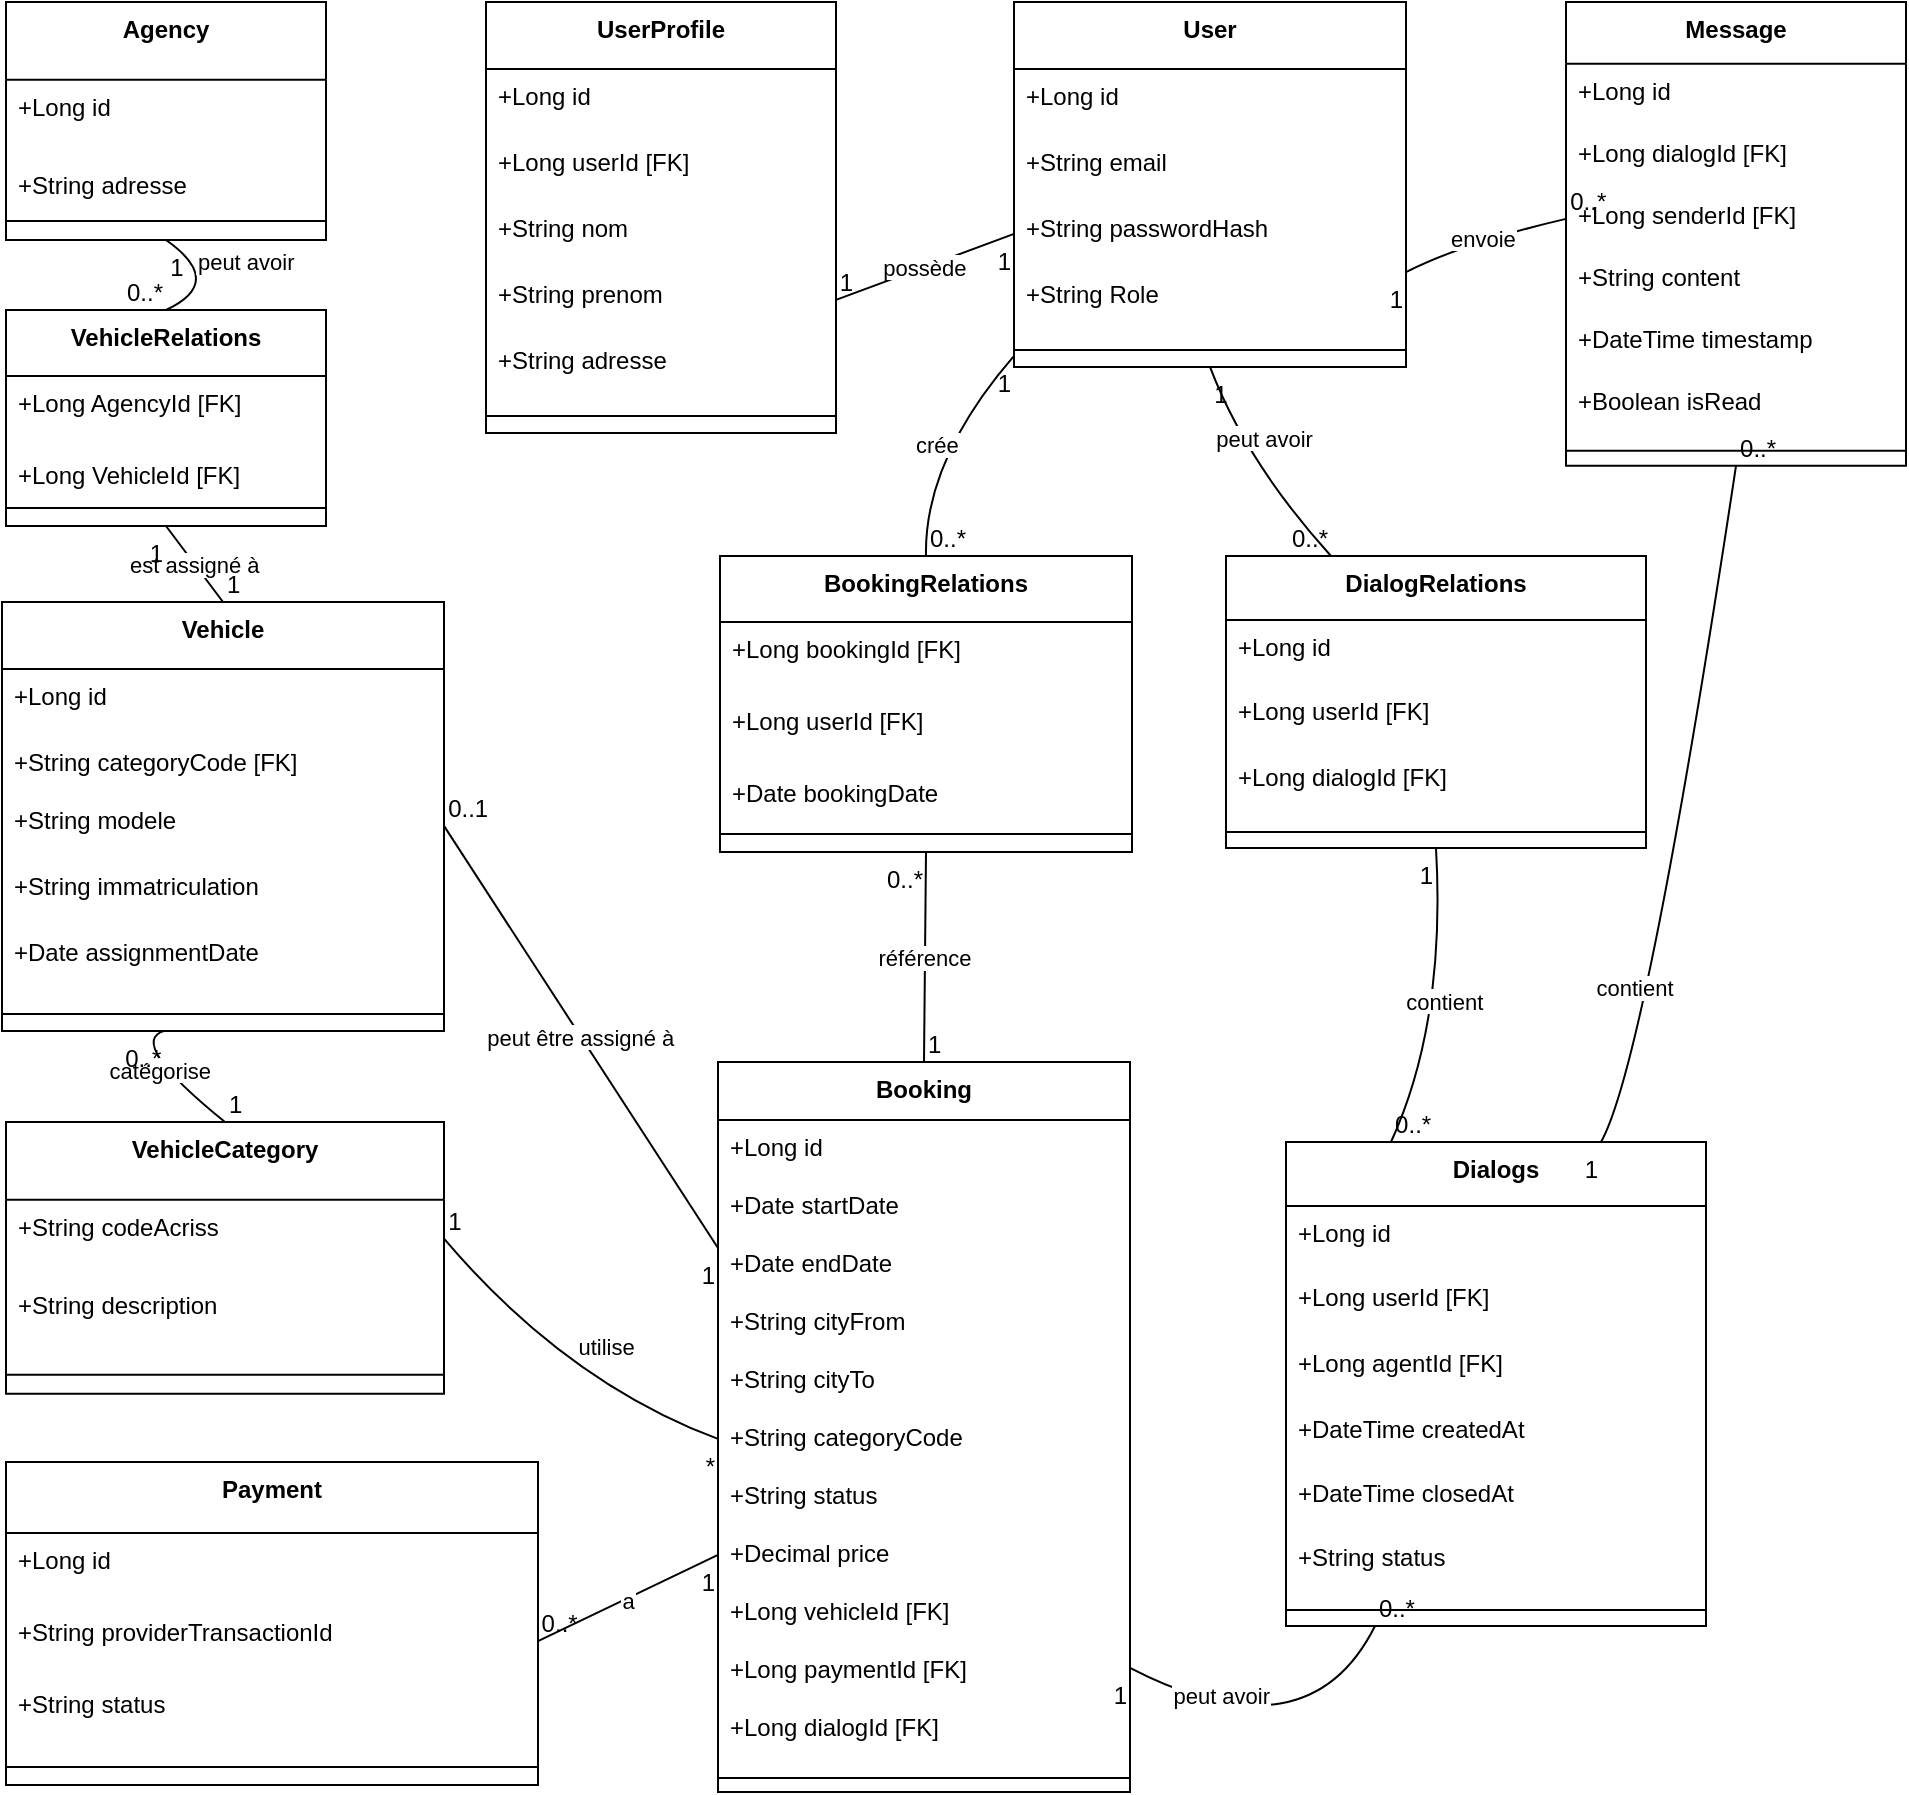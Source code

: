 <mxfile version="26.2.12">
  <diagram id="prtHgNgQTEPvFCAcTncT" name="Page-1">
    <mxGraphModel dx="1428" dy="751" grid="1" gridSize="10" guides="1" tooltips="1" connect="1" arrows="1" fold="1" page="1" pageScale="1" pageWidth="827" pageHeight="1169" math="0" shadow="0">
      <root>
        <mxCell id="0" />
        <mxCell id="1" parent="0" />
        <mxCell id="b90FnoP1tmOOqysz76iQ-214" value="Agency" style="swimlane;fontStyle=1;align=center;verticalAlign=top;childLayout=stackLayout;horizontal=1;startSize=38.857;horizontalStack=0;resizeParent=1;resizeParentMax=0;resizeLast=0;collapsible=0;marginBottom=0;" vertex="1" parent="1">
          <mxGeometry x="80" y="140" width="160" height="118.997" as="geometry" />
        </mxCell>
        <mxCell id="b90FnoP1tmOOqysz76iQ-215" value="+Long id" style="text;strokeColor=none;fillColor=none;align=left;verticalAlign=top;spacingLeft=4;spacingRight=4;overflow=hidden;rotatable=0;points=[[0,0.5],[1,0.5]];portConstraint=eastwest;" vertex="1" parent="b90FnoP1tmOOqysz76iQ-214">
          <mxGeometry y="38.857" width="160" height="39" as="geometry" />
        </mxCell>
        <mxCell id="b90FnoP1tmOOqysz76iQ-216" value="+String adresse" style="text;strokeColor=none;fillColor=none;align=left;verticalAlign=top;spacingLeft=4;spacingRight=4;overflow=hidden;rotatable=0;points=[[0,0.5],[1,0.5]];portConstraint=eastwest;" vertex="1" parent="b90FnoP1tmOOqysz76iQ-214">
          <mxGeometry y="77.857" width="160" height="22.14" as="geometry" />
        </mxCell>
        <mxCell id="b90FnoP1tmOOqysz76iQ-217" style="line;strokeWidth=1;fillColor=none;align=left;verticalAlign=middle;spacingTop=-1;spacingLeft=3;spacingRight=3;rotatable=0;labelPosition=right;points=[];portConstraint=eastwest;strokeColor=inherit;" vertex="1" parent="b90FnoP1tmOOqysz76iQ-214">
          <mxGeometry y="99.997" width="160" height="19" as="geometry" />
        </mxCell>
        <mxCell id="b90FnoP1tmOOqysz76iQ-218" value="Vehicle" style="swimlane;fontStyle=1;align=center;verticalAlign=top;childLayout=stackLayout;horizontal=1;startSize=33.455;horizontalStack=0;resizeParent=1;resizeParentMax=0;resizeLast=0;collapsible=0;marginBottom=0;" vertex="1" parent="1">
          <mxGeometry x="78" y="440.0" width="221" height="214.455" as="geometry" />
        </mxCell>
        <mxCell id="b90FnoP1tmOOqysz76iQ-219" value="+Long id" style="text;strokeColor=none;fillColor=none;align=left;verticalAlign=top;spacingLeft=4;spacingRight=4;overflow=hidden;rotatable=0;points=[[0,0.5],[1,0.5]];portConstraint=eastwest;" vertex="1" parent="b90FnoP1tmOOqysz76iQ-218">
          <mxGeometry y="33.455" width="221" height="33" as="geometry" />
        </mxCell>
        <mxCell id="b90FnoP1tmOOqysz76iQ-329" value="+String categoryCode [FK]" style="text;strokeColor=none;fillColor=none;align=left;verticalAlign=top;spacingLeft=4;spacingRight=4;overflow=hidden;rotatable=0;points=[[0,0.5],[1,0.5]];portConstraint=eastwest;" vertex="1" parent="b90FnoP1tmOOqysz76iQ-218">
          <mxGeometry y="66.455" width="221" height="29" as="geometry" />
        </mxCell>
        <mxCell id="b90FnoP1tmOOqysz76iQ-221" value="+String modele" style="text;strokeColor=none;fillColor=none;align=left;verticalAlign=top;spacingLeft=4;spacingRight=4;overflow=hidden;rotatable=0;points=[[0,0.5],[1,0.5]];portConstraint=eastwest;" vertex="1" parent="b90FnoP1tmOOqysz76iQ-218">
          <mxGeometry y="95.455" width="221" height="33" as="geometry" />
        </mxCell>
        <mxCell id="b90FnoP1tmOOqysz76iQ-222" value="+String immatriculation" style="text;strokeColor=none;fillColor=none;align=left;verticalAlign=top;spacingLeft=4;spacingRight=4;overflow=hidden;rotatable=0;points=[[0,0.5],[1,0.5]];portConstraint=eastwest;" vertex="1" parent="b90FnoP1tmOOqysz76iQ-218">
          <mxGeometry y="128.455" width="221" height="33" as="geometry" />
        </mxCell>
        <mxCell id="b90FnoP1tmOOqysz76iQ-279" value="+Date assignmentDate" style="text;strokeColor=none;fillColor=none;align=left;verticalAlign=top;spacingLeft=4;spacingRight=4;overflow=hidden;rotatable=0;points=[[0,0.5],[1,0.5]];portConstraint=eastwest;" vertex="1" parent="b90FnoP1tmOOqysz76iQ-218">
          <mxGeometry y="161.455" width="221" height="36" as="geometry" />
        </mxCell>
        <mxCell id="b90FnoP1tmOOqysz76iQ-223" style="line;strokeWidth=1;fillColor=none;align=left;verticalAlign=middle;spacingTop=-1;spacingLeft=3;spacingRight=3;rotatable=0;labelPosition=right;points=[];portConstraint=eastwest;strokeColor=inherit;" vertex="1" parent="b90FnoP1tmOOqysz76iQ-218">
          <mxGeometry y="197.455" width="221" height="17" as="geometry" />
        </mxCell>
        <mxCell id="b90FnoP1tmOOqysz76iQ-224" value="VehicleCategory" style="swimlane;fontStyle=1;align=center;verticalAlign=top;childLayout=stackLayout;horizontal=1;startSize=38.857;horizontalStack=0;resizeParent=1;resizeParentMax=0;resizeLast=0;collapsible=0;marginBottom=0;" vertex="1" parent="1">
          <mxGeometry x="80" y="700" width="219" height="135.857" as="geometry" />
        </mxCell>
        <mxCell id="b90FnoP1tmOOqysz76iQ-225" value="+String codeAcriss" style="text;strokeColor=none;fillColor=none;align=left;verticalAlign=top;spacingLeft=4;spacingRight=4;overflow=hidden;rotatable=0;points=[[0,0.5],[1,0.5]];portConstraint=eastwest;" vertex="1" parent="b90FnoP1tmOOqysz76iQ-224">
          <mxGeometry y="38.857" width="219" height="39" as="geometry" />
        </mxCell>
        <mxCell id="b90FnoP1tmOOqysz76iQ-226" value="+String description" style="text;strokeColor=none;fillColor=none;align=left;verticalAlign=top;spacingLeft=4;spacingRight=4;overflow=hidden;rotatable=0;points=[[0,0.5],[1,0.5]];portConstraint=eastwest;" vertex="1" parent="b90FnoP1tmOOqysz76iQ-224">
          <mxGeometry y="77.857" width="219" height="39" as="geometry" />
        </mxCell>
        <mxCell id="b90FnoP1tmOOqysz76iQ-227" style="line;strokeWidth=1;fillColor=none;align=left;verticalAlign=middle;spacingTop=-1;spacingLeft=3;spacingRight=3;rotatable=0;labelPosition=right;points=[];portConstraint=eastwest;strokeColor=inherit;" vertex="1" parent="b90FnoP1tmOOqysz76iQ-224">
          <mxGeometry y="116.857" width="219" height="19" as="geometry" />
        </mxCell>
        <mxCell id="b90FnoP1tmOOqysz76iQ-228" value="User" style="swimlane;fontStyle=1;align=center;verticalAlign=top;childLayout=stackLayout;horizontal=1;startSize=33.455;horizontalStack=0;resizeParent=1;resizeParentMax=0;resizeLast=0;collapsible=0;marginBottom=0;" vertex="1" parent="1">
          <mxGeometry x="584" y="140" width="196" height="182.455" as="geometry" />
        </mxCell>
        <mxCell id="b90FnoP1tmOOqysz76iQ-229" value="+Long id" style="text;strokeColor=none;fillColor=none;align=left;verticalAlign=top;spacingLeft=4;spacingRight=4;overflow=hidden;rotatable=0;points=[[0,0.5],[1,0.5]];portConstraint=eastwest;" vertex="1" parent="b90FnoP1tmOOqysz76iQ-228">
          <mxGeometry y="33.455" width="196" height="33" as="geometry" />
        </mxCell>
        <mxCell id="b90FnoP1tmOOqysz76iQ-230" value="+String email" style="text;strokeColor=none;fillColor=none;align=left;verticalAlign=top;spacingLeft=4;spacingRight=4;overflow=hidden;rotatable=0;points=[[0,0.5],[1,0.5]];portConstraint=eastwest;" vertex="1" parent="b90FnoP1tmOOqysz76iQ-228">
          <mxGeometry y="66.455" width="196" height="33" as="geometry" />
        </mxCell>
        <mxCell id="b90FnoP1tmOOqysz76iQ-231" value="+String passwordHash" style="text;strokeColor=none;fillColor=none;align=left;verticalAlign=top;spacingLeft=4;spacingRight=4;overflow=hidden;rotatable=0;points=[[0,0.5],[1,0.5]];portConstraint=eastwest;" vertex="1" parent="b90FnoP1tmOOqysz76iQ-228">
          <mxGeometry y="99.455" width="196" height="33" as="geometry" />
        </mxCell>
        <mxCell id="b90FnoP1tmOOqysz76iQ-232" value="+String Role" style="text;strokeColor=none;fillColor=none;align=left;verticalAlign=top;spacingLeft=4;spacingRight=4;overflow=hidden;rotatable=0;points=[[0,0.5],[1,0.5]];portConstraint=eastwest;" vertex="1" parent="b90FnoP1tmOOqysz76iQ-228">
          <mxGeometry y="132.455" width="196" height="33" as="geometry" />
        </mxCell>
        <mxCell id="b90FnoP1tmOOqysz76iQ-233" style="line;strokeWidth=1;fillColor=none;align=left;verticalAlign=middle;spacingTop=-1;spacingLeft=3;spacingRight=3;rotatable=0;labelPosition=right;points=[];portConstraint=eastwest;strokeColor=inherit;" vertex="1" parent="b90FnoP1tmOOqysz76iQ-228">
          <mxGeometry y="165.455" width="196" height="17" as="geometry" />
        </mxCell>
        <mxCell id="b90FnoP1tmOOqysz76iQ-234" value="UserProfile" style="swimlane;fontStyle=1;align=center;verticalAlign=top;childLayout=stackLayout;horizontal=1;startSize=33.455;horizontalStack=0;resizeParent=1;resizeParentMax=0;resizeLast=0;collapsible=0;marginBottom=0;" vertex="1" parent="1">
          <mxGeometry x="320" y="140" width="175" height="215.455" as="geometry" />
        </mxCell>
        <mxCell id="b90FnoP1tmOOqysz76iQ-235" value="+Long id" style="text;strokeColor=none;fillColor=none;align=left;verticalAlign=top;spacingLeft=4;spacingRight=4;overflow=hidden;rotatable=0;points=[[0,0.5],[1,0.5]];portConstraint=eastwest;" vertex="1" parent="b90FnoP1tmOOqysz76iQ-234">
          <mxGeometry y="33.455" width="175" height="33" as="geometry" />
        </mxCell>
        <mxCell id="b90FnoP1tmOOqysz76iQ-333" value="+Long userId [FK]" style="text;strokeColor=none;fillColor=none;align=left;verticalAlign=top;spacingLeft=4;spacingRight=4;overflow=hidden;rotatable=0;points=[[0,0.5],[1,0.5]];portConstraint=eastwest;" vertex="1" parent="b90FnoP1tmOOqysz76iQ-234">
          <mxGeometry y="66.455" width="175" height="33" as="geometry" />
        </mxCell>
        <mxCell id="b90FnoP1tmOOqysz76iQ-236" value="+String nom" style="text;strokeColor=none;fillColor=none;align=left;verticalAlign=top;spacingLeft=4;spacingRight=4;overflow=hidden;rotatable=0;points=[[0,0.5],[1,0.5]];portConstraint=eastwest;" vertex="1" parent="b90FnoP1tmOOqysz76iQ-234">
          <mxGeometry y="99.455" width="175" height="33" as="geometry" />
        </mxCell>
        <mxCell id="b90FnoP1tmOOqysz76iQ-237" value="+String prenom" style="text;strokeColor=none;fillColor=none;align=left;verticalAlign=top;spacingLeft=4;spacingRight=4;overflow=hidden;rotatable=0;points=[[0,0.5],[1,0.5]];portConstraint=eastwest;" vertex="1" parent="b90FnoP1tmOOqysz76iQ-234">
          <mxGeometry y="132.455" width="175" height="33" as="geometry" />
        </mxCell>
        <mxCell id="b90FnoP1tmOOqysz76iQ-238" value="+String adresse" style="text;strokeColor=none;fillColor=none;align=left;verticalAlign=top;spacingLeft=4;spacingRight=4;overflow=hidden;rotatable=0;points=[[0,0.5],[1,0.5]];portConstraint=eastwest;" vertex="1" parent="b90FnoP1tmOOqysz76iQ-234">
          <mxGeometry y="165.455" width="175" height="33" as="geometry" />
        </mxCell>
        <mxCell id="b90FnoP1tmOOqysz76iQ-239" style="line;strokeWidth=1;fillColor=none;align=left;verticalAlign=middle;spacingTop=-1;spacingLeft=3;spacingRight=3;rotatable=0;labelPosition=right;points=[];portConstraint=eastwest;strokeColor=inherit;" vertex="1" parent="b90FnoP1tmOOqysz76iQ-234">
          <mxGeometry y="198.455" width="175" height="17" as="geometry" />
        </mxCell>
        <mxCell id="b90FnoP1tmOOqysz76iQ-240" value="Booking" style="swimlane;fontStyle=1;align=center;verticalAlign=top;childLayout=stackLayout;horizontal=1;startSize=28.952;horizontalStack=0;resizeParent=1;resizeParentMax=0;resizeLast=0;collapsible=0;marginBottom=0;" vertex="1" parent="1">
          <mxGeometry x="436" y="670" width="206" height="364.952" as="geometry" />
        </mxCell>
        <mxCell id="b90FnoP1tmOOqysz76iQ-241" value="+Long id" style="text;strokeColor=none;fillColor=none;align=left;verticalAlign=top;spacingLeft=4;spacingRight=4;overflow=hidden;rotatable=0;points=[[0,0.5],[1,0.5]];portConstraint=eastwest;" vertex="1" parent="b90FnoP1tmOOqysz76iQ-240">
          <mxGeometry y="28.952" width="206" height="29" as="geometry" />
        </mxCell>
        <mxCell id="b90FnoP1tmOOqysz76iQ-242" value="+Date startDate" style="text;strokeColor=none;fillColor=none;align=left;verticalAlign=top;spacingLeft=4;spacingRight=4;overflow=hidden;rotatable=0;points=[[0,0.5],[1,0.5]];portConstraint=eastwest;" vertex="1" parent="b90FnoP1tmOOqysz76iQ-240">
          <mxGeometry y="57.952" width="206" height="29" as="geometry" />
        </mxCell>
        <mxCell id="b90FnoP1tmOOqysz76iQ-243" value="+Date endDate" style="text;strokeColor=none;fillColor=none;align=left;verticalAlign=top;spacingLeft=4;spacingRight=4;overflow=hidden;rotatable=0;points=[[0,0.5],[1,0.5]];portConstraint=eastwest;" vertex="1" parent="b90FnoP1tmOOqysz76iQ-240">
          <mxGeometry y="86.952" width="206" height="29" as="geometry" />
        </mxCell>
        <mxCell id="b90FnoP1tmOOqysz76iQ-244" value="+String cityFrom" style="text;strokeColor=none;fillColor=none;align=left;verticalAlign=top;spacingLeft=4;spacingRight=4;overflow=hidden;rotatable=0;points=[[0,0.5],[1,0.5]];portConstraint=eastwest;" vertex="1" parent="b90FnoP1tmOOqysz76iQ-240">
          <mxGeometry y="115.952" width="206" height="29" as="geometry" />
        </mxCell>
        <mxCell id="b90FnoP1tmOOqysz76iQ-245" value="+String cityTo" style="text;strokeColor=none;fillColor=none;align=left;verticalAlign=top;spacingLeft=4;spacingRight=4;overflow=hidden;rotatable=0;points=[[0,0.5],[1,0.5]];portConstraint=eastwest;" vertex="1" parent="b90FnoP1tmOOqysz76iQ-240">
          <mxGeometry y="144.952" width="206" height="29" as="geometry" />
        </mxCell>
        <mxCell id="b90FnoP1tmOOqysz76iQ-246" value="+String categoryCode" style="text;strokeColor=none;fillColor=none;align=left;verticalAlign=top;spacingLeft=4;spacingRight=4;overflow=hidden;rotatable=0;points=[[0,0.5],[1,0.5]];portConstraint=eastwest;" vertex="1" parent="b90FnoP1tmOOqysz76iQ-240">
          <mxGeometry y="173.952" width="206" height="29" as="geometry" />
        </mxCell>
        <mxCell id="b90FnoP1tmOOqysz76iQ-247" value="+String status" style="text;strokeColor=none;fillColor=none;align=left;verticalAlign=top;spacingLeft=4;spacingRight=4;overflow=hidden;rotatable=0;points=[[0,0.5],[1,0.5]];portConstraint=eastwest;" vertex="1" parent="b90FnoP1tmOOqysz76iQ-240">
          <mxGeometry y="202.952" width="206" height="29" as="geometry" />
        </mxCell>
        <mxCell id="b90FnoP1tmOOqysz76iQ-248" value="+Decimal price" style="text;strokeColor=none;fillColor=none;align=left;verticalAlign=top;spacingLeft=4;spacingRight=4;overflow=hidden;rotatable=0;points=[[0,0.5],[1,0.5]];portConstraint=eastwest;" vertex="1" parent="b90FnoP1tmOOqysz76iQ-240">
          <mxGeometry y="231.952" width="206" height="29" as="geometry" />
        </mxCell>
        <mxCell id="b90FnoP1tmOOqysz76iQ-334" value="+Long vehicleId [FK]" style="text;strokeColor=none;fillColor=none;align=left;verticalAlign=top;spacingLeft=4;spacingRight=4;overflow=hidden;rotatable=0;points=[[0,0.5],[1,0.5]];portConstraint=eastwest;" vertex="1" parent="b90FnoP1tmOOqysz76iQ-240">
          <mxGeometry y="260.952" width="206" height="29" as="geometry" />
        </mxCell>
        <mxCell id="b90FnoP1tmOOqysz76iQ-249" value="+Long paymentId [FK]" style="text;strokeColor=none;fillColor=none;align=left;verticalAlign=top;spacingLeft=4;spacingRight=4;overflow=hidden;rotatable=0;points=[[0,0.5],[1,0.5]];portConstraint=eastwest;" vertex="1" parent="b90FnoP1tmOOqysz76iQ-240">
          <mxGeometry y="289.952" width="206" height="29" as="geometry" />
        </mxCell>
        <mxCell id="b90FnoP1tmOOqysz76iQ-261" value="+Long dialogId [FK]" style="text;strokeColor=none;fillColor=none;align=left;verticalAlign=top;spacingLeft=4;spacingRight=4;overflow=hidden;rotatable=0;points=[[0,0.5],[1,0.5]];portConstraint=eastwest;" vertex="1" parent="b90FnoP1tmOOqysz76iQ-240">
          <mxGeometry y="318.952" width="206" height="32" as="geometry" />
        </mxCell>
        <mxCell id="b90FnoP1tmOOqysz76iQ-250" style="line;strokeWidth=1;fillColor=none;align=left;verticalAlign=middle;spacingTop=-1;spacingLeft=3;spacingRight=3;rotatable=0;labelPosition=right;points=[];portConstraint=eastwest;strokeColor=inherit;" vertex="1" parent="b90FnoP1tmOOqysz76iQ-240">
          <mxGeometry y="350.952" width="206" height="14" as="geometry" />
        </mxCell>
        <mxCell id="b90FnoP1tmOOqysz76iQ-251" value="Payment" style="swimlane;fontStyle=1;align=center;verticalAlign=top;childLayout=stackLayout;horizontal=1;startSize=35.556;horizontalStack=0;resizeParent=1;resizeParentMax=0;resizeLast=0;collapsible=0;marginBottom=0;" vertex="1" parent="1">
          <mxGeometry x="80" y="870" width="266" height="161.556" as="geometry" />
        </mxCell>
        <mxCell id="b90FnoP1tmOOqysz76iQ-252" value="+Long id" style="text;strokeColor=none;fillColor=none;align=left;verticalAlign=top;spacingLeft=4;spacingRight=4;overflow=hidden;rotatable=0;points=[[0,0.5],[1,0.5]];portConstraint=eastwest;" vertex="1" parent="b90FnoP1tmOOqysz76iQ-251">
          <mxGeometry y="35.556" width="266" height="36" as="geometry" />
        </mxCell>
        <mxCell id="b90FnoP1tmOOqysz76iQ-253" value="+String providerTransactionId" style="text;strokeColor=none;fillColor=none;align=left;verticalAlign=top;spacingLeft=4;spacingRight=4;overflow=hidden;rotatable=0;points=[[0,0.5],[1,0.5]];portConstraint=eastwest;" vertex="1" parent="b90FnoP1tmOOqysz76iQ-251">
          <mxGeometry y="71.556" width="266" height="36" as="geometry" />
        </mxCell>
        <mxCell id="b90FnoP1tmOOqysz76iQ-254" value="+String status" style="text;strokeColor=none;fillColor=none;align=left;verticalAlign=top;spacingLeft=4;spacingRight=4;overflow=hidden;rotatable=0;points=[[0,0.5],[1,0.5]];portConstraint=eastwest;" vertex="1" parent="b90FnoP1tmOOqysz76iQ-251">
          <mxGeometry y="107.556" width="266" height="36" as="geometry" />
        </mxCell>
        <mxCell id="b90FnoP1tmOOqysz76iQ-255" style="line;strokeWidth=1;fillColor=none;align=left;verticalAlign=middle;spacingTop=-1;spacingLeft=3;spacingRight=3;rotatable=0;labelPosition=right;points=[];portConstraint=eastwest;strokeColor=inherit;" vertex="1" parent="b90FnoP1tmOOqysz76iQ-251">
          <mxGeometry y="143.556" width="266" height="18" as="geometry" />
        </mxCell>
        <mxCell id="b90FnoP1tmOOqysz76iQ-256" value="Dialogs" style="swimlane;fontStyle=1;align=center;verticalAlign=top;childLayout=stackLayout;horizontal=1;startSize=32;horizontalStack=0;resizeParent=1;resizeParentMax=0;resizeLast=0;collapsible=0;marginBottom=0;" vertex="1" parent="1">
          <mxGeometry x="720" y="710" width="210" height="242" as="geometry" />
        </mxCell>
        <mxCell id="b90FnoP1tmOOqysz76iQ-257" value="+Long id" style="text;strokeColor=none;fillColor=none;align=left;verticalAlign=top;spacingLeft=4;spacingRight=4;overflow=hidden;rotatable=0;points=[[0,0.5],[1,0.5]];portConstraint=eastwest;" vertex="1" parent="b90FnoP1tmOOqysz76iQ-256">
          <mxGeometry y="32" width="210" height="32" as="geometry" />
        </mxCell>
        <mxCell id="b90FnoP1tmOOqysz76iQ-331" value="+Long userId [FK]" style="text;strokeColor=none;fillColor=none;align=left;verticalAlign=top;spacingLeft=4;spacingRight=4;overflow=hidden;rotatable=0;points=[[0,0.5],[1,0.5]];portConstraint=eastwest;" vertex="1" parent="b90FnoP1tmOOqysz76iQ-256">
          <mxGeometry y="64" width="210" height="33" as="geometry" />
        </mxCell>
        <mxCell id="b90FnoP1tmOOqysz76iQ-330" value="+Long agentId [FK]" style="text;strokeColor=none;fillColor=none;align=left;verticalAlign=top;spacingLeft=4;spacingRight=4;overflow=hidden;rotatable=0;points=[[0,0.5],[1,0.5]];portConstraint=eastwest;" vertex="1" parent="b90FnoP1tmOOqysz76iQ-256">
          <mxGeometry y="97" width="210" height="33" as="geometry" />
        </mxCell>
        <mxCell id="b90FnoP1tmOOqysz76iQ-259" value="+DateTime createdAt" style="text;strokeColor=none;fillColor=none;align=left;verticalAlign=top;spacingLeft=4;spacingRight=4;overflow=hidden;rotatable=0;points=[[0,0.5],[1,0.5]];portConstraint=eastwest;" vertex="1" parent="b90FnoP1tmOOqysz76iQ-256">
          <mxGeometry y="130" width="210" height="32" as="geometry" />
        </mxCell>
        <mxCell id="b90FnoP1tmOOqysz76iQ-332" value="+DateTime closedAt&#xa;" style="text;strokeColor=none;fillColor=none;align=left;verticalAlign=top;spacingLeft=4;spacingRight=4;overflow=hidden;rotatable=0;points=[[0,0.5],[1,0.5]];portConstraint=eastwest;" vertex="1" parent="b90FnoP1tmOOqysz76iQ-256">
          <mxGeometry y="162" width="210" height="32" as="geometry" />
        </mxCell>
        <mxCell id="b90FnoP1tmOOqysz76iQ-260" value="+String status" style="text;strokeColor=none;fillColor=none;align=left;verticalAlign=top;spacingLeft=4;spacingRight=4;overflow=hidden;rotatable=0;points=[[0,0.5],[1,0.5]];portConstraint=eastwest;" vertex="1" parent="b90FnoP1tmOOqysz76iQ-256">
          <mxGeometry y="194" width="210" height="32" as="geometry" />
        </mxCell>
        <mxCell id="b90FnoP1tmOOqysz76iQ-262" style="line;strokeWidth=1;fillColor=none;align=left;verticalAlign=middle;spacingTop=-1;spacingLeft=3;spacingRight=3;rotatable=0;labelPosition=right;points=[];portConstraint=eastwest;strokeColor=inherit;" vertex="1" parent="b90FnoP1tmOOqysz76iQ-256">
          <mxGeometry y="226" width="210" height="16" as="geometry" />
        </mxCell>
        <mxCell id="b90FnoP1tmOOqysz76iQ-263" value="Message" style="swimlane;fontStyle=1;align=center;verticalAlign=top;childLayout=stackLayout;horizontal=1;startSize=30.933;horizontalStack=0;resizeParent=1;resizeParentMax=0;resizeLast=0;collapsible=0;marginBottom=0;" vertex="1" parent="1">
          <mxGeometry x="860" y="140" width="170" height="231.933" as="geometry" />
        </mxCell>
        <mxCell id="b90FnoP1tmOOqysz76iQ-264" value="+Long id" style="text;strokeColor=none;fillColor=none;align=left;verticalAlign=top;spacingLeft=4;spacingRight=4;overflow=hidden;rotatable=0;points=[[0,0.5],[1,0.5]];portConstraint=eastwest;" vertex="1" parent="b90FnoP1tmOOqysz76iQ-263">
          <mxGeometry y="30.933" width="170" height="31" as="geometry" />
        </mxCell>
        <mxCell id="b90FnoP1tmOOqysz76iQ-265" value="+Long dialogId [FK]" style="text;strokeColor=none;fillColor=none;align=left;verticalAlign=top;spacingLeft=4;spacingRight=4;overflow=hidden;rotatable=0;points=[[0,0.5],[1,0.5]];portConstraint=eastwest;" vertex="1" parent="b90FnoP1tmOOqysz76iQ-263">
          <mxGeometry y="61.933" width="170" height="31" as="geometry" />
        </mxCell>
        <mxCell id="b90FnoP1tmOOqysz76iQ-266" value="+Long senderId [FK]" style="text;strokeColor=none;fillColor=none;align=left;verticalAlign=top;spacingLeft=4;spacingRight=4;overflow=hidden;rotatable=0;points=[[0,0.5],[1,0.5]];portConstraint=eastwest;" vertex="1" parent="b90FnoP1tmOOqysz76iQ-263">
          <mxGeometry y="92.933" width="170" height="31" as="geometry" />
        </mxCell>
        <mxCell id="b90FnoP1tmOOqysz76iQ-267" value="+String content" style="text;strokeColor=none;fillColor=none;align=left;verticalAlign=top;spacingLeft=4;spacingRight=4;overflow=hidden;rotatable=0;points=[[0,0.5],[1,0.5]];portConstraint=eastwest;" vertex="1" parent="b90FnoP1tmOOqysz76iQ-263">
          <mxGeometry y="123.933" width="170" height="31" as="geometry" />
        </mxCell>
        <mxCell id="b90FnoP1tmOOqysz76iQ-268" value="+DateTime timestamp" style="text;strokeColor=none;fillColor=none;align=left;verticalAlign=top;spacingLeft=4;spacingRight=4;overflow=hidden;rotatable=0;points=[[0,0.5],[1,0.5]];portConstraint=eastwest;" vertex="1" parent="b90FnoP1tmOOqysz76iQ-263">
          <mxGeometry y="154.933" width="170" height="31" as="geometry" />
        </mxCell>
        <mxCell id="b90FnoP1tmOOqysz76iQ-269" value="+Boolean isRead" style="text;strokeColor=none;fillColor=none;align=left;verticalAlign=top;spacingLeft=4;spacingRight=4;overflow=hidden;rotatable=0;points=[[0,0.5],[1,0.5]];portConstraint=eastwest;" vertex="1" parent="b90FnoP1tmOOqysz76iQ-263">
          <mxGeometry y="185.933" width="170" height="31" as="geometry" />
        </mxCell>
        <mxCell id="b90FnoP1tmOOqysz76iQ-270" style="line;strokeWidth=1;fillColor=none;align=left;verticalAlign=middle;spacingTop=-1;spacingLeft=3;spacingRight=3;rotatable=0;labelPosition=right;points=[];portConstraint=eastwest;strokeColor=inherit;" vertex="1" parent="b90FnoP1tmOOqysz76iQ-263">
          <mxGeometry y="216.933" width="170" height="15" as="geometry" />
        </mxCell>
        <mxCell id="b90FnoP1tmOOqysz76iQ-271" value="BookingRelations" style="swimlane;fontStyle=1;align=center;verticalAlign=top;childLayout=stackLayout;horizontal=1;startSize=33;horizontalStack=0;resizeParent=1;resizeParentMax=0;resizeLast=0;collapsible=0;marginBottom=0;" vertex="1" parent="1">
          <mxGeometry x="437" y="417" width="206" height="148" as="geometry" />
        </mxCell>
        <mxCell id="b90FnoP1tmOOqysz76iQ-273" value="+Long bookingId [FK]" style="text;strokeColor=none;fillColor=none;align=left;verticalAlign=top;spacingLeft=4;spacingRight=4;overflow=hidden;rotatable=0;points=[[0,0.5],[1,0.5]];portConstraint=eastwest;" vertex="1" parent="b90FnoP1tmOOqysz76iQ-271">
          <mxGeometry y="33" width="206" height="36" as="geometry" />
        </mxCell>
        <mxCell id="b90FnoP1tmOOqysz76iQ-272" value="+Long userId [FK]" style="text;strokeColor=none;fillColor=none;align=left;verticalAlign=top;spacingLeft=4;spacingRight=4;overflow=hidden;rotatable=0;points=[[0,0.5],[1,0.5]];portConstraint=eastwest;" vertex="1" parent="b90FnoP1tmOOqysz76iQ-271">
          <mxGeometry y="69" width="206" height="36" as="geometry" />
        </mxCell>
        <mxCell id="b90FnoP1tmOOqysz76iQ-274" value="+Date bookingDate" style="text;strokeColor=none;fillColor=none;align=left;verticalAlign=top;spacingLeft=4;spacingRight=4;overflow=hidden;rotatable=0;points=[[0,0.5],[1,0.5]];portConstraint=eastwest;" vertex="1" parent="b90FnoP1tmOOqysz76iQ-271">
          <mxGeometry y="105" width="206" height="25" as="geometry" />
        </mxCell>
        <mxCell id="b90FnoP1tmOOqysz76iQ-275" style="line;strokeWidth=1;fillColor=none;align=left;verticalAlign=middle;spacingTop=-1;spacingLeft=3;spacingRight=3;rotatable=0;labelPosition=right;points=[];portConstraint=eastwest;strokeColor=inherit;" vertex="1" parent="b90FnoP1tmOOqysz76iQ-271">
          <mxGeometry y="130" width="206" height="18" as="geometry" />
        </mxCell>
        <mxCell id="b90FnoP1tmOOqysz76iQ-290" value="possède" style="curved=1;startArrow=none;endArrow=none;exitX=0;exitY=0.5;rounded=0;exitDx=0;exitDy=0;entryX=1;entryY=0.5;entryDx=0;entryDy=0;" edge="1" parent="1" source="b90FnoP1tmOOqysz76iQ-231" target="b90FnoP1tmOOqysz76iQ-237">
          <mxGeometry relative="1" as="geometry">
            <Array as="points" />
            <mxPoint x="430" y="250" as="targetPoint" />
          </mxGeometry>
        </mxCell>
        <mxCell id="b90FnoP1tmOOqysz76iQ-291" value="1" style="edgeLabel;resizable=0;labelBackgroundColor=none;fontSize=12;align=right;verticalAlign=top;" vertex="1" parent="b90FnoP1tmOOqysz76iQ-290">
          <mxGeometry x="-1" relative="1" as="geometry" />
        </mxCell>
        <mxCell id="b90FnoP1tmOOqysz76iQ-292" value="1" style="edgeLabel;resizable=0;labelBackgroundColor=none;fontSize=12;align=left;verticalAlign=bottom;" vertex="1" parent="b90FnoP1tmOOqysz76iQ-290">
          <mxGeometry x="1" relative="1" as="geometry" />
        </mxCell>
        <mxCell id="b90FnoP1tmOOqysz76iQ-293" value="crée" style="curved=1;startArrow=none;endArrow=none;exitX=0;exitY=0.97;entryX=0.5;entryY=0;rounded=0;" edge="1" parent="1" source="b90FnoP1tmOOqysz76iQ-228" target="b90FnoP1tmOOqysz76iQ-271">
          <mxGeometry relative="1" as="geometry">
            <Array as="points">
              <mxPoint x="539" y="369" />
            </Array>
          </mxGeometry>
        </mxCell>
        <mxCell id="b90FnoP1tmOOqysz76iQ-294" value="1" style="edgeLabel;resizable=0;labelBackgroundColor=none;fontSize=12;align=right;verticalAlign=top;" vertex="1" parent="b90FnoP1tmOOqysz76iQ-293">
          <mxGeometry x="-1" relative="1" as="geometry" />
        </mxCell>
        <mxCell id="b90FnoP1tmOOqysz76iQ-295" value="0..*" style="edgeLabel;resizable=0;labelBackgroundColor=none;fontSize=12;align=left;verticalAlign=bottom;" vertex="1" parent="b90FnoP1tmOOqysz76iQ-293">
          <mxGeometry x="1" relative="1" as="geometry" />
        </mxCell>
        <mxCell id="b90FnoP1tmOOqysz76iQ-296" value="référence" style="curved=1;startArrow=none;endArrow=none;exitX=0.5;exitY=1;entryX=0.5;entryY=0;rounded=0;" edge="1" parent="1" source="b90FnoP1tmOOqysz76iQ-271" target="b90FnoP1tmOOqysz76iQ-240">
          <mxGeometry relative="1" as="geometry">
            <Array as="points" />
          </mxGeometry>
        </mxCell>
        <mxCell id="b90FnoP1tmOOqysz76iQ-297" value="0..*" style="edgeLabel;resizable=0;labelBackgroundColor=none;fontSize=12;align=right;verticalAlign=top;" vertex="1" parent="b90FnoP1tmOOqysz76iQ-296">
          <mxGeometry x="-1" relative="1" as="geometry" />
        </mxCell>
        <mxCell id="b90FnoP1tmOOqysz76iQ-298" value="1" style="edgeLabel;resizable=0;labelBackgroundColor=none;fontSize=12;align=left;verticalAlign=bottom;" vertex="1" parent="b90FnoP1tmOOqysz76iQ-296">
          <mxGeometry x="1" relative="1" as="geometry" />
        </mxCell>
        <mxCell id="b90FnoP1tmOOqysz76iQ-299" value="a" style="curved=1;startArrow=none;endArrow=none;exitX=0;exitY=0.5;entryX=1;entryY=0.5;rounded=0;exitDx=0;exitDy=0;entryDx=0;entryDy=0;" edge="1" parent="1" source="b90FnoP1tmOOqysz76iQ-248" target="b90FnoP1tmOOqysz76iQ-253">
          <mxGeometry x="0.002" y="1" relative="1" as="geometry">
            <Array as="points" />
            <mxPoint as="offset" />
          </mxGeometry>
        </mxCell>
        <mxCell id="b90FnoP1tmOOqysz76iQ-300" value="1" style="edgeLabel;resizable=0;labelBackgroundColor=none;fontSize=12;align=right;verticalAlign=top;" vertex="1" parent="b90FnoP1tmOOqysz76iQ-299">
          <mxGeometry x="-1" relative="1" as="geometry" />
        </mxCell>
        <mxCell id="b90FnoP1tmOOqysz76iQ-301" value="0..*" style="edgeLabel;resizable=0;labelBackgroundColor=none;fontSize=12;align=left;verticalAlign=bottom;" vertex="1" parent="b90FnoP1tmOOqysz76iQ-299">
          <mxGeometry x="1" relative="1" as="geometry" />
        </mxCell>
        <mxCell id="b90FnoP1tmOOqysz76iQ-302" value="peut être assigné à" style="curved=1;startArrow=none;endArrow=none;exitX=0;exitY=0.209;entryX=1;entryY=0.5;rounded=0;exitDx=0;exitDy=0;exitPerimeter=0;entryDx=0;entryDy=0;" edge="1" parent="1" source="b90FnoP1tmOOqysz76iQ-243" target="b90FnoP1tmOOqysz76iQ-221">
          <mxGeometry relative="1" as="geometry">
            <Array as="points" />
          </mxGeometry>
        </mxCell>
        <mxCell id="b90FnoP1tmOOqysz76iQ-303" value="1" style="edgeLabel;resizable=0;labelBackgroundColor=none;fontSize=12;align=right;verticalAlign=top;" vertex="1" parent="b90FnoP1tmOOqysz76iQ-302">
          <mxGeometry x="-1" relative="1" as="geometry" />
        </mxCell>
        <mxCell id="b90FnoP1tmOOqysz76iQ-304" value="0..1" style="edgeLabel;resizable=0;labelBackgroundColor=none;fontSize=12;align=left;verticalAlign=bottom;" vertex="1" parent="b90FnoP1tmOOqysz76iQ-302">
          <mxGeometry x="1" relative="1" as="geometry" />
        </mxCell>
        <mxCell id="b90FnoP1tmOOqysz76iQ-308" value="catégorise" style="curved=1;startArrow=none;endArrow=none;entryX=0.5;entryY=0;rounded=0;entryDx=0;entryDy=0;" edge="1" parent="1" source="b90FnoP1tmOOqysz76iQ-223" target="b90FnoP1tmOOqysz76iQ-224">
          <mxGeometry relative="1" as="geometry">
            <Array as="points">
              <mxPoint x="140" y="660" />
            </Array>
          </mxGeometry>
        </mxCell>
        <mxCell id="b90FnoP1tmOOqysz76iQ-309" value="0..*" style="edgeLabel;resizable=0;labelBackgroundColor=none;fontSize=12;align=right;verticalAlign=top;" vertex="1" parent="b90FnoP1tmOOqysz76iQ-308">
          <mxGeometry x="-1" relative="1" as="geometry" />
        </mxCell>
        <mxCell id="b90FnoP1tmOOqysz76iQ-310" value="1" style="edgeLabel;resizable=0;labelBackgroundColor=none;fontSize=12;align=left;verticalAlign=bottom;" vertex="1" parent="b90FnoP1tmOOqysz76iQ-308">
          <mxGeometry x="1" relative="1" as="geometry" />
        </mxCell>
        <mxCell id="b90FnoP1tmOOqysz76iQ-311" value="utilise" style="curved=1;startArrow=none;endArrow=none;exitX=0;exitY=0.5;rounded=0;exitDx=0;exitDy=0;entryX=1;entryY=0.5;entryDx=0;entryDy=0;" edge="1" parent="1" source="b90FnoP1tmOOqysz76iQ-246" target="b90FnoP1tmOOqysz76iQ-225">
          <mxGeometry x="-0.22" y="-24" relative="1" as="geometry">
            <Array as="points">
              <mxPoint x="360" y="830" />
            </Array>
            <mxPoint x="310" y="780" as="targetPoint" />
            <mxPoint as="offset" />
          </mxGeometry>
        </mxCell>
        <mxCell id="b90FnoP1tmOOqysz76iQ-312" value="*" style="edgeLabel;resizable=0;labelBackgroundColor=none;fontSize=12;align=right;verticalAlign=top;" vertex="1" parent="b90FnoP1tmOOqysz76iQ-311">
          <mxGeometry x="-1" relative="1" as="geometry" />
        </mxCell>
        <mxCell id="b90FnoP1tmOOqysz76iQ-313" value="1" style="edgeLabel;resizable=0;labelBackgroundColor=none;fontSize=12;align=left;verticalAlign=bottom;" vertex="1" parent="b90FnoP1tmOOqysz76iQ-311">
          <mxGeometry x="1" relative="1" as="geometry" />
        </mxCell>
        <mxCell id="b90FnoP1tmOOqysz76iQ-314" value="envoie" style="curved=1;startArrow=none;endArrow=none;exitX=1;exitY=0.74;entryX=0;entryY=0.5;rounded=0;entryDx=0;entryDy=0;" edge="1" parent="1" source="b90FnoP1tmOOqysz76iQ-228" target="b90FnoP1tmOOqysz76iQ-266">
          <mxGeometry relative="1" as="geometry">
            <Array as="points">
              <mxPoint x="810" y="260" />
            </Array>
          </mxGeometry>
        </mxCell>
        <mxCell id="b90FnoP1tmOOqysz76iQ-315" value="1" style="edgeLabel;resizable=0;labelBackgroundColor=none;fontSize=12;align=right;verticalAlign=top;" vertex="1" parent="b90FnoP1tmOOqysz76iQ-314">
          <mxGeometry x="-1" relative="1" as="geometry" />
        </mxCell>
        <mxCell id="b90FnoP1tmOOqysz76iQ-316" value="0..*" style="edgeLabel;resizable=0;labelBackgroundColor=none;fontSize=12;align=left;verticalAlign=bottom;" vertex="1" parent="b90FnoP1tmOOqysz76iQ-314">
          <mxGeometry x="1" relative="1" as="geometry" />
        </mxCell>
        <mxCell id="b90FnoP1tmOOqysz76iQ-317" value="contient" style="curved=1;startArrow=none;endArrow=none;exitX=0.75;exitY=0;entryX=0.5;entryY=1;rounded=0;entryDx=0;entryDy=0;exitDx=0;exitDy=0;" edge="1" parent="1" source="b90FnoP1tmOOqysz76iQ-256" target="b90FnoP1tmOOqysz76iQ-263">
          <mxGeometry x="-0.527" y="11" relative="1" as="geometry">
            <Array as="points">
              <mxPoint x="900" y="670" />
            </Array>
            <mxPoint as="offset" />
          </mxGeometry>
        </mxCell>
        <mxCell id="b90FnoP1tmOOqysz76iQ-318" value="1" style="edgeLabel;resizable=0;labelBackgroundColor=none;fontSize=12;align=right;verticalAlign=top;" vertex="1" parent="b90FnoP1tmOOqysz76iQ-317">
          <mxGeometry x="-1" relative="1" as="geometry" />
        </mxCell>
        <mxCell id="b90FnoP1tmOOqysz76iQ-319" value="0..*" style="edgeLabel;resizable=0;labelBackgroundColor=none;fontSize=12;align=left;verticalAlign=bottom;" vertex="1" parent="b90FnoP1tmOOqysz76iQ-317">
          <mxGeometry x="1" relative="1" as="geometry" />
        </mxCell>
        <mxCell id="b90FnoP1tmOOqysz76iQ-323" value="peut avoir" style="curved=1;startArrow=none;endArrow=none;exitX=0.25;exitY=0;entryX=0.5;entryY=1;rounded=0;exitDx=0;exitDy=0;entryDx=0;entryDy=0;" edge="1" parent="1" source="b90FnoP1tmOOqysz76iQ-335" target="b90FnoP1tmOOqysz76iQ-228">
          <mxGeometry x="0.251" y="-13" relative="1" as="geometry">
            <Array as="points">
              <mxPoint x="700" y="370" />
            </Array>
            <mxPoint as="offset" />
          </mxGeometry>
        </mxCell>
        <mxCell id="b90FnoP1tmOOqysz76iQ-324" value="0..*" style="edgeLabel;resizable=0;labelBackgroundColor=none;fontSize=12;align=right;verticalAlign=bottom;" vertex="1" parent="b90FnoP1tmOOqysz76iQ-323">
          <mxGeometry x="-1" relative="1" as="geometry" />
        </mxCell>
        <mxCell id="b90FnoP1tmOOqysz76iQ-325" value="1" style="edgeLabel;resizable=0;labelBackgroundColor=none;fontSize=12;align=left;verticalAlign=top;" vertex="1" parent="b90FnoP1tmOOqysz76iQ-323">
          <mxGeometry x="1" relative="1" as="geometry" />
        </mxCell>
        <mxCell id="b90FnoP1tmOOqysz76iQ-326" value="peut avoir" style="curved=1;startArrow=none;endArrow=none;exitX=1;exitY=0.83;rounded=0;" edge="1" parent="1" source="b90FnoP1tmOOqysz76iQ-240" target="b90FnoP1tmOOqysz76iQ-256">
          <mxGeometry x="-0.462" y="9" relative="1" as="geometry">
            <Array as="points">
              <mxPoint x="731" y="1019" />
            </Array>
            <mxPoint as="offset" />
          </mxGeometry>
        </mxCell>
        <mxCell id="b90FnoP1tmOOqysz76iQ-327" value="1" style="edgeLabel;resizable=0;labelBackgroundColor=none;fontSize=12;align=right;verticalAlign=top;" vertex="1" parent="b90FnoP1tmOOqysz76iQ-326">
          <mxGeometry x="-1" relative="1" as="geometry" />
        </mxCell>
        <mxCell id="b90FnoP1tmOOqysz76iQ-328" value="0..*" style="edgeLabel;resizable=0;labelBackgroundColor=none;fontSize=12;align=left;verticalAlign=bottom;" vertex="1" parent="b90FnoP1tmOOqysz76iQ-326">
          <mxGeometry x="1" relative="1" as="geometry" />
        </mxCell>
        <mxCell id="b90FnoP1tmOOqysz76iQ-335" value="DialogRelations" style="swimlane;fontStyle=1;align=center;verticalAlign=top;childLayout=stackLayout;horizontal=1;startSize=32;horizontalStack=0;resizeParent=1;resizeParentMax=0;resizeLast=0;collapsible=0;marginBottom=0;" vertex="1" parent="1">
          <mxGeometry x="690" y="417" width="210" height="146" as="geometry" />
        </mxCell>
        <mxCell id="b90FnoP1tmOOqysz76iQ-336" value="+Long id" style="text;strokeColor=none;fillColor=none;align=left;verticalAlign=top;spacingLeft=4;spacingRight=4;overflow=hidden;rotatable=0;points=[[0,0.5],[1,0.5]];portConstraint=eastwest;" vertex="1" parent="b90FnoP1tmOOqysz76iQ-335">
          <mxGeometry y="32" width="210" height="32" as="geometry" />
        </mxCell>
        <mxCell id="b90FnoP1tmOOqysz76iQ-337" value="+Long userId [FK]" style="text;strokeColor=none;fillColor=none;align=left;verticalAlign=top;spacingLeft=4;spacingRight=4;overflow=hidden;rotatable=0;points=[[0,0.5],[1,0.5]];portConstraint=eastwest;" vertex="1" parent="b90FnoP1tmOOqysz76iQ-335">
          <mxGeometry y="64" width="210" height="33" as="geometry" />
        </mxCell>
        <mxCell id="b90FnoP1tmOOqysz76iQ-338" value="+Long dialogId [FK]" style="text;strokeColor=none;fillColor=none;align=left;verticalAlign=top;spacingLeft=4;spacingRight=4;overflow=hidden;rotatable=0;points=[[0,0.5],[1,0.5]];portConstraint=eastwest;" vertex="1" parent="b90FnoP1tmOOqysz76iQ-335">
          <mxGeometry y="97" width="210" height="33" as="geometry" />
        </mxCell>
        <mxCell id="b90FnoP1tmOOqysz76iQ-342" style="line;strokeWidth=1;fillColor=none;align=left;verticalAlign=middle;spacingTop=-1;spacingLeft=3;spacingRight=3;rotatable=0;labelPosition=right;points=[];portConstraint=eastwest;strokeColor=inherit;" vertex="1" parent="b90FnoP1tmOOqysz76iQ-335">
          <mxGeometry y="130" width="210" height="16" as="geometry" />
        </mxCell>
        <mxCell id="b90FnoP1tmOOqysz76iQ-345" value="contient" style="curved=1;startArrow=none;endArrow=none;entryX=0.25;entryY=0;rounded=0;entryDx=0;entryDy=0;exitX=0.5;exitY=1;exitDx=0;exitDy=0;" edge="1" parent="1" source="b90FnoP1tmOOqysz76iQ-335" target="b90FnoP1tmOOqysz76iQ-256">
          <mxGeometry relative="1" as="geometry">
            <Array as="points">
              <mxPoint x="800" y="650" />
            </Array>
            <mxPoint x="800" y="570" as="sourcePoint" />
            <mxPoint x="1029" y="382" as="targetPoint" />
          </mxGeometry>
        </mxCell>
        <mxCell id="b90FnoP1tmOOqysz76iQ-346" value="1" style="edgeLabel;resizable=0;labelBackgroundColor=none;fontSize=12;align=right;verticalAlign=top;" vertex="1" parent="b90FnoP1tmOOqysz76iQ-345">
          <mxGeometry x="-1" relative="1" as="geometry" />
        </mxCell>
        <mxCell id="b90FnoP1tmOOqysz76iQ-347" value="0..*" style="edgeLabel;resizable=0;labelBackgroundColor=none;fontSize=12;align=left;verticalAlign=bottom;" vertex="1" parent="b90FnoP1tmOOqysz76iQ-345">
          <mxGeometry x="1" relative="1" as="geometry" />
        </mxCell>
        <mxCell id="b90FnoP1tmOOqysz76iQ-348" value="VehicleRelations" style="swimlane;fontStyle=1;align=center;verticalAlign=top;childLayout=stackLayout;horizontal=1;startSize=33;horizontalStack=0;resizeParent=1;resizeParentMax=0;resizeLast=0;collapsible=0;marginBottom=0;" vertex="1" parent="1">
          <mxGeometry x="80" y="294" width="160" height="108" as="geometry" />
        </mxCell>
        <mxCell id="b90FnoP1tmOOqysz76iQ-349" value="+Long AgencyId [FK]" style="text;strokeColor=none;fillColor=none;align=left;verticalAlign=top;spacingLeft=4;spacingRight=4;overflow=hidden;rotatable=0;points=[[0,0.5],[1,0.5]];portConstraint=eastwest;" vertex="1" parent="b90FnoP1tmOOqysz76iQ-348">
          <mxGeometry y="33" width="160" height="36" as="geometry" />
        </mxCell>
        <mxCell id="b90FnoP1tmOOqysz76iQ-350" value="+Long VehicleId [FK]" style="text;strokeColor=none;fillColor=none;align=left;verticalAlign=top;spacingLeft=4;spacingRight=4;overflow=hidden;rotatable=0;points=[[0,0.5],[1,0.5]];portConstraint=eastwest;" vertex="1" parent="b90FnoP1tmOOqysz76iQ-348">
          <mxGeometry y="69" width="160" height="21" as="geometry" />
        </mxCell>
        <mxCell id="b90FnoP1tmOOqysz76iQ-352" style="line;strokeWidth=1;fillColor=none;align=left;verticalAlign=middle;spacingTop=-1;spacingLeft=3;spacingRight=3;rotatable=0;labelPosition=right;points=[];portConstraint=eastwest;strokeColor=inherit;" vertex="1" parent="b90FnoP1tmOOqysz76iQ-348">
          <mxGeometry y="90" width="160" height="18" as="geometry" />
        </mxCell>
        <mxCell id="b90FnoP1tmOOqysz76iQ-353" value="peut avoir" style="curved=1;startArrow=none;endArrow=none;exitX=0.5;exitY=0;entryX=0.5;entryY=1;rounded=0;exitDx=0;exitDy=0;entryDx=0;entryDy=0;" edge="1" parent="1" source="b90FnoP1tmOOqysz76iQ-348" target="b90FnoP1tmOOqysz76iQ-214">
          <mxGeometry x="-0.05" y="-14" relative="1" as="geometry">
            <Array as="points">
              <mxPoint x="190" y="280" />
            </Array>
            <mxPoint x="320" y="417" as="sourcePoint" />
            <mxPoint x="259" y="322" as="targetPoint" />
            <mxPoint x="2" y="1" as="offset" />
          </mxGeometry>
        </mxCell>
        <mxCell id="b90FnoP1tmOOqysz76iQ-354" value="0..*" style="edgeLabel;resizable=0;labelBackgroundColor=none;fontSize=12;align=right;verticalAlign=bottom;" vertex="1" parent="b90FnoP1tmOOqysz76iQ-353">
          <mxGeometry x="-1" relative="1" as="geometry" />
        </mxCell>
        <mxCell id="b90FnoP1tmOOqysz76iQ-355" value="1" style="edgeLabel;resizable=0;labelBackgroundColor=none;fontSize=12;align=left;verticalAlign=top;" vertex="1" parent="b90FnoP1tmOOqysz76iQ-353">
          <mxGeometry x="1" relative="1" as="geometry" />
        </mxCell>
        <mxCell id="b90FnoP1tmOOqysz76iQ-356" value="est assigné à" style="curved=1;startArrow=none;endArrow=none;exitX=0.5;exitY=1;rounded=0;exitDx=0;exitDy=0;entryX=0.5;entryY=0;entryDx=0;entryDy=0;" edge="1" parent="1" source="b90FnoP1tmOOqysz76iQ-348" target="b90FnoP1tmOOqysz76iQ-218">
          <mxGeometry x="0.011" relative="1" as="geometry">
            <Array as="points" />
            <mxPoint x="349" y="400" as="sourcePoint" />
            <mxPoint x="260" y="433" as="targetPoint" />
            <mxPoint as="offset" />
          </mxGeometry>
        </mxCell>
        <mxCell id="b90FnoP1tmOOqysz76iQ-357" value="1" style="edgeLabel;resizable=0;labelBackgroundColor=none;fontSize=12;align=right;verticalAlign=top;" vertex="1" parent="b90FnoP1tmOOqysz76iQ-356">
          <mxGeometry x="-1" relative="1" as="geometry" />
        </mxCell>
        <mxCell id="b90FnoP1tmOOqysz76iQ-358" value="1" style="edgeLabel;resizable=0;labelBackgroundColor=none;fontSize=12;align=left;verticalAlign=bottom;" vertex="1" parent="b90FnoP1tmOOqysz76iQ-356">
          <mxGeometry x="1" relative="1" as="geometry" />
        </mxCell>
      </root>
    </mxGraphModel>
  </diagram>
</mxfile>
